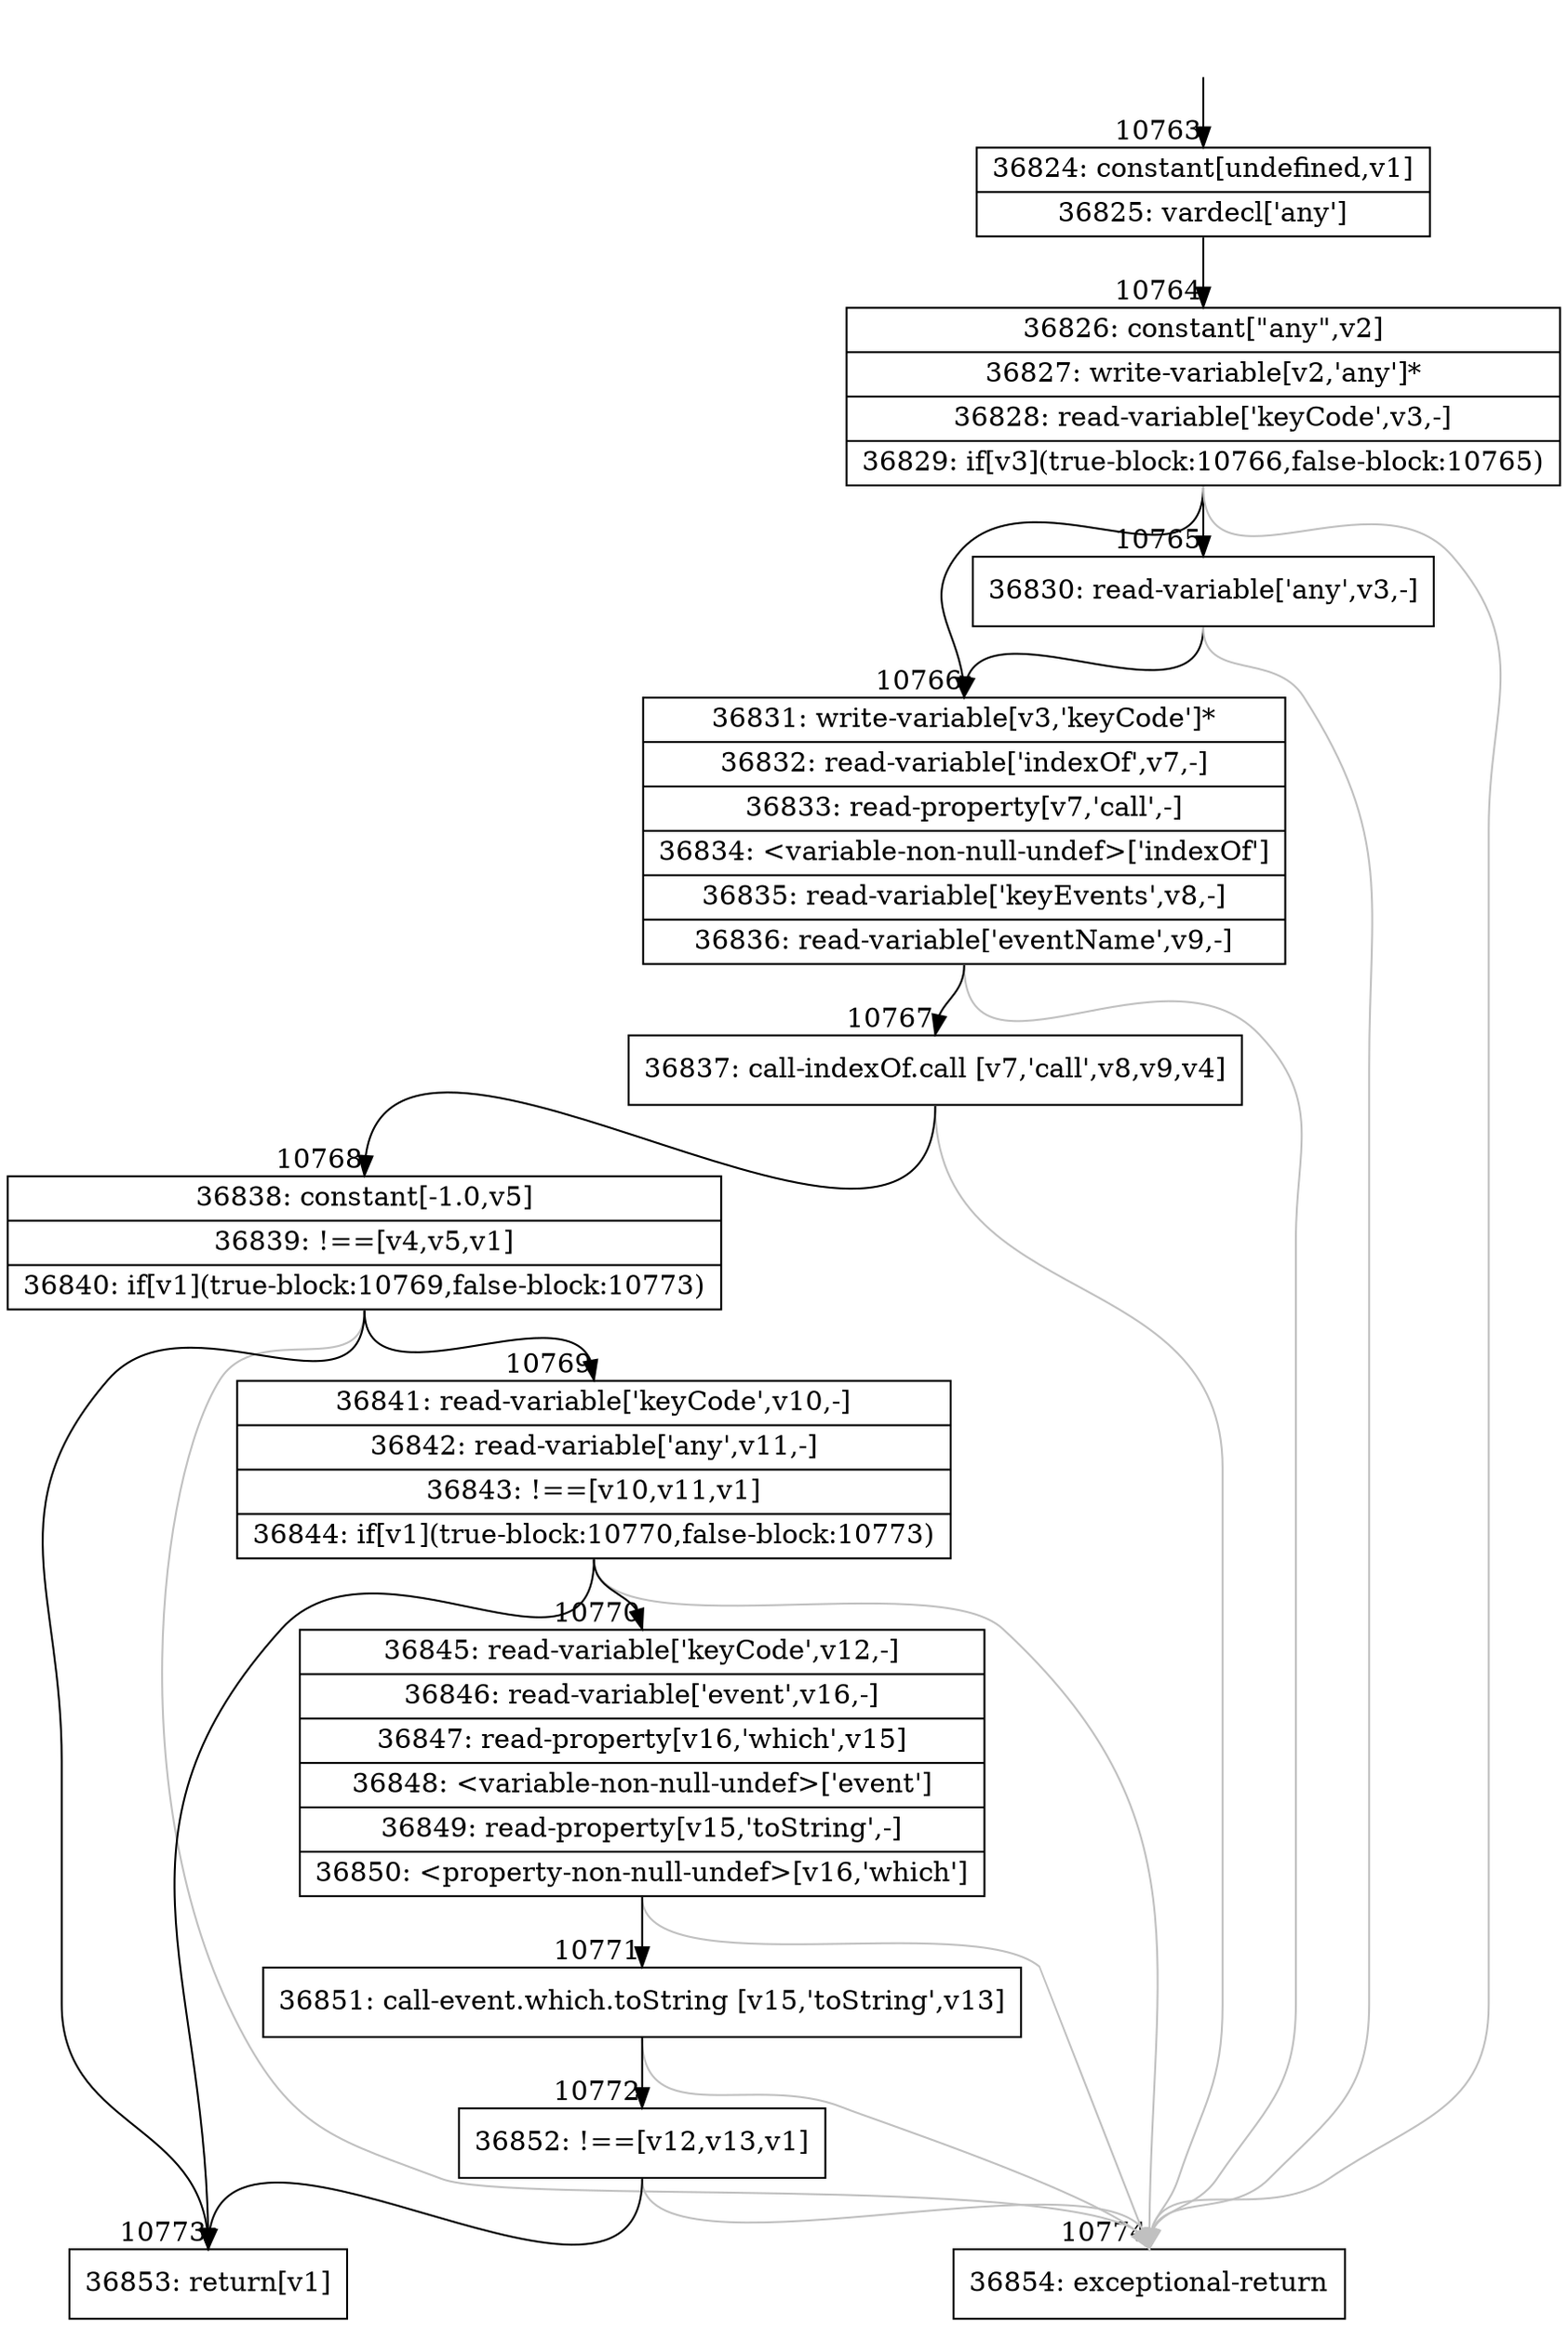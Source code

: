 digraph {
rankdir="TD"
BB_entry901[shape=none,label=""];
BB_entry901 -> BB10763 [tailport=s, headport=n, headlabel="    10763"]
BB10763 [shape=record label="{36824: constant[undefined,v1]|36825: vardecl['any']}" ] 
BB10763 -> BB10764 [tailport=s, headport=n, headlabel="      10764"]
BB10764 [shape=record label="{36826: constant[\"any\",v2]|36827: write-variable[v2,'any']*|36828: read-variable['keyCode',v3,-]|36829: if[v3](true-block:10766,false-block:10765)}" ] 
BB10764 -> BB10766 [tailport=s, headport=n, headlabel="      10766"]
BB10764 -> BB10765 [tailport=s, headport=n, headlabel="      10765"]
BB10764 -> BB10774 [tailport=s, headport=n, color=gray, headlabel="      10774"]
BB10765 [shape=record label="{36830: read-variable['any',v3,-]}" ] 
BB10765 -> BB10766 [tailport=s, headport=n]
BB10765 -> BB10774 [tailport=s, headport=n, color=gray]
BB10766 [shape=record label="{36831: write-variable[v3,'keyCode']*|36832: read-variable['indexOf',v7,-]|36833: read-property[v7,'call',-]|36834: \<variable-non-null-undef\>['indexOf']|36835: read-variable['keyEvents',v8,-]|36836: read-variable['eventName',v9,-]}" ] 
BB10766 -> BB10767 [tailport=s, headport=n, headlabel="      10767"]
BB10766 -> BB10774 [tailport=s, headport=n, color=gray]
BB10767 [shape=record label="{36837: call-indexOf.call [v7,'call',v8,v9,v4]}" ] 
BB10767 -> BB10768 [tailport=s, headport=n, headlabel="      10768"]
BB10767 -> BB10774 [tailport=s, headport=n, color=gray]
BB10768 [shape=record label="{36838: constant[-1.0,v5]|36839: !==[v4,v5,v1]|36840: if[v1](true-block:10769,false-block:10773)}" ] 
BB10768 -> BB10773 [tailport=s, headport=n, headlabel="      10773"]
BB10768 -> BB10769 [tailport=s, headport=n, headlabel="      10769"]
BB10768 -> BB10774 [tailport=s, headport=n, color=gray]
BB10769 [shape=record label="{36841: read-variable['keyCode',v10,-]|36842: read-variable['any',v11,-]|36843: !==[v10,v11,v1]|36844: if[v1](true-block:10770,false-block:10773)}" ] 
BB10769 -> BB10773 [tailport=s, headport=n]
BB10769 -> BB10770 [tailport=s, headport=n, headlabel="      10770"]
BB10769 -> BB10774 [tailport=s, headport=n, color=gray]
BB10770 [shape=record label="{36845: read-variable['keyCode',v12,-]|36846: read-variable['event',v16,-]|36847: read-property[v16,'which',v15]|36848: \<variable-non-null-undef\>['event']|36849: read-property[v15,'toString',-]|36850: \<property-non-null-undef\>[v16,'which']}" ] 
BB10770 -> BB10771 [tailport=s, headport=n, headlabel="      10771"]
BB10770 -> BB10774 [tailport=s, headport=n, color=gray]
BB10771 [shape=record label="{36851: call-event.which.toString [v15,'toString',v13]}" ] 
BB10771 -> BB10772 [tailport=s, headport=n, headlabel="      10772"]
BB10771 -> BB10774 [tailport=s, headport=n, color=gray]
BB10772 [shape=record label="{36852: !==[v12,v13,v1]}" ] 
BB10772 -> BB10773 [tailport=s, headport=n]
BB10772 -> BB10774 [tailport=s, headport=n, color=gray]
BB10773 [shape=record label="{36853: return[v1]}" ] 
BB10774 [shape=record label="{36854: exceptional-return}" ] 
//#$~ 19125
}

